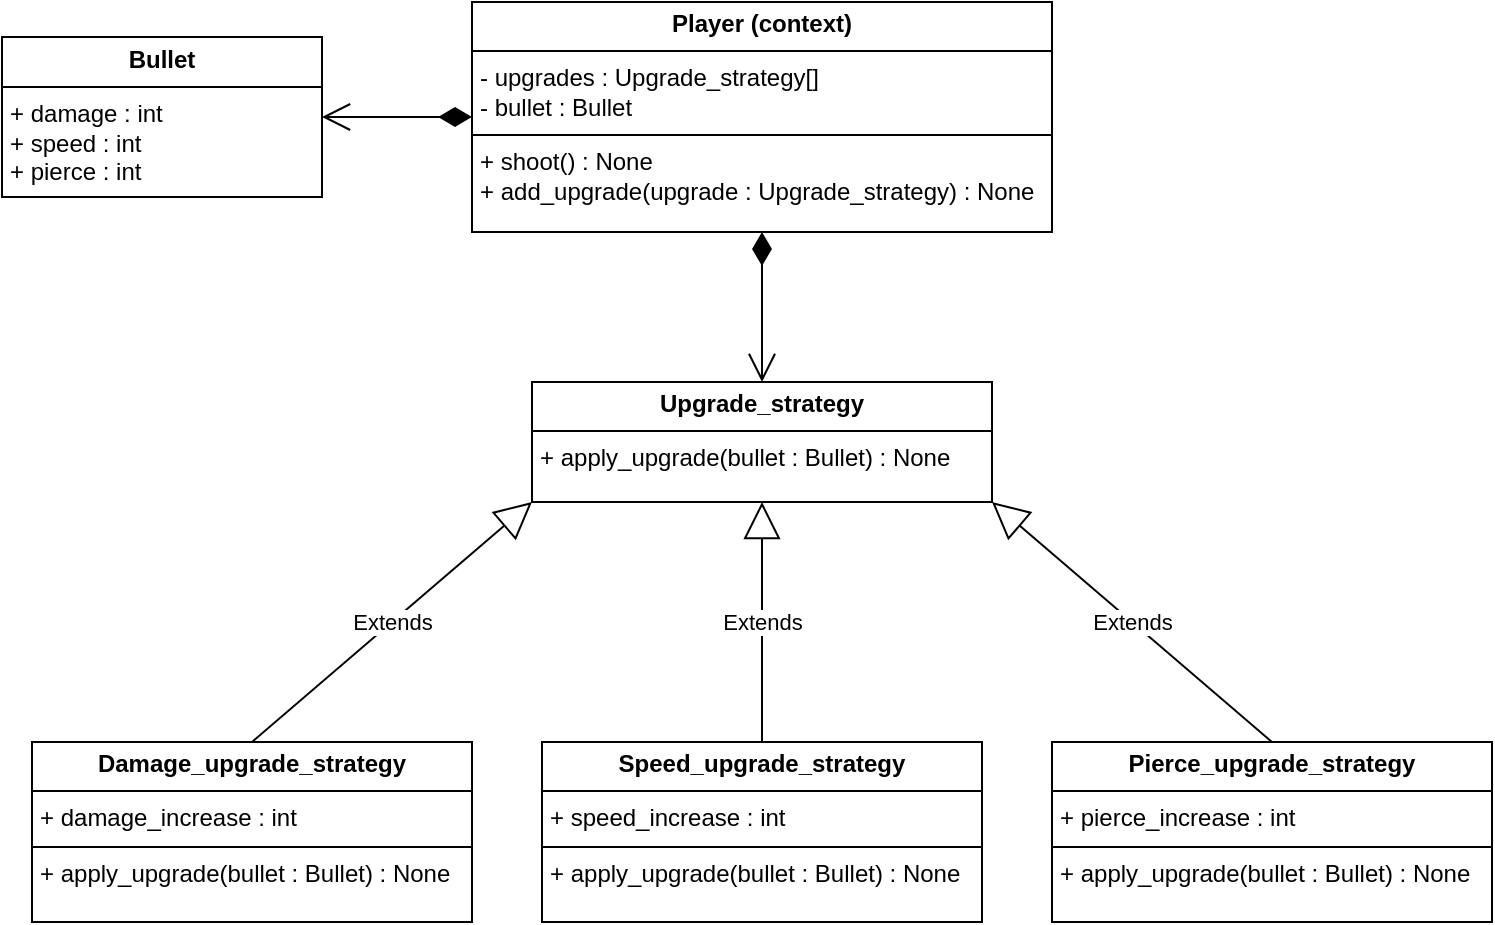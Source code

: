 <mxfile version="25.0.3">
  <diagram name="Page-1" id="G6FwRVsRsfc9s2U2608C">
    <mxGraphModel dx="1290" dy="522" grid="1" gridSize="10" guides="1" tooltips="1" connect="1" arrows="1" fold="1" page="1" pageScale="1" pageWidth="850" pageHeight="1100" math="0" shadow="0">
      <root>
        <mxCell id="0" />
        <mxCell id="1" parent="0" />
        <mxCell id="8B6VDIPxT0hWtWhfQKk4-1" value="&lt;p style=&quot;margin:0px;margin-top:4px;text-align:center;&quot;&gt;&lt;b&gt;Bullet&lt;/b&gt;&lt;/p&gt;&lt;hr size=&quot;1&quot; style=&quot;border-style:solid;&quot;&gt;&lt;p style=&quot;margin:0px;margin-left:4px;&quot;&gt;+ damage : int&lt;/p&gt;&lt;p style=&quot;margin:0px;margin-left:4px;&quot;&gt;+ speed : int&lt;/p&gt;&lt;p style=&quot;margin:0px;margin-left:4px;&quot;&gt;+ pierce : int&lt;/p&gt;" style="verticalAlign=top;align=left;overflow=fill;html=1;whiteSpace=wrap;" parent="1" vertex="1">
          <mxGeometry x="20" y="97.5" width="160" height="80" as="geometry" />
        </mxCell>
        <mxCell id="8B6VDIPxT0hWtWhfQKk4-2" value="&lt;p style=&quot;margin:0px;margin-top:4px;text-align:center;&quot;&gt;&lt;b&gt;Upgrade_strategy&lt;/b&gt;&lt;/p&gt;&lt;hr size=&quot;1&quot; style=&quot;border-style:solid;&quot;&gt;&lt;p style=&quot;margin:0px;margin-left:4px;&quot;&gt;+ apply_upgrade(bullet : Bullet) : None&lt;/p&gt;" style="verticalAlign=top;align=left;overflow=fill;html=1;whiteSpace=wrap;" parent="1" vertex="1">
          <mxGeometry x="285" y="270" width="230" height="60" as="geometry" />
        </mxCell>
        <mxCell id="8B6VDIPxT0hWtWhfQKk4-3" value="&lt;p style=&quot;margin:0px;margin-top:4px;text-align:center;&quot;&gt;&lt;b&gt;Damage_upgrade_strategy&lt;/b&gt;&lt;/p&gt;&lt;hr size=&quot;1&quot; style=&quot;border-style:solid;&quot;&gt;&lt;p style=&quot;margin:0px;margin-left:4px;&quot;&gt;+ damage_increase : int&lt;/p&gt;&lt;hr size=&quot;1&quot; style=&quot;border-style:solid;&quot;&gt;&lt;p style=&quot;margin:0px;margin-left:4px;&quot;&gt;+ apply_upgrade(bullet : Bullet) : None&lt;/p&gt;" style="verticalAlign=top;align=left;overflow=fill;html=1;whiteSpace=wrap;" parent="1" vertex="1">
          <mxGeometry x="35" y="450" width="220" height="90" as="geometry" />
        </mxCell>
        <mxCell id="8B6VDIPxT0hWtWhfQKk4-4" value="&lt;p style=&quot;margin:0px;margin-top:4px;text-align:center;&quot;&gt;&lt;b&gt;Speed_upgrade_strategy&lt;/b&gt;&lt;/p&gt;&lt;hr size=&quot;1&quot; style=&quot;border-style:solid;&quot;&gt;&lt;p style=&quot;margin:0px;margin-left:4px;&quot;&gt;+ speed_increase : int&lt;/p&gt;&lt;hr size=&quot;1&quot; style=&quot;border-style:solid;&quot;&gt;&lt;p style=&quot;margin:0px;margin-left:4px;&quot;&gt;+ apply_upgrade(bullet : Bullet) : None&lt;/p&gt;" style="verticalAlign=top;align=left;overflow=fill;html=1;whiteSpace=wrap;" parent="1" vertex="1">
          <mxGeometry x="290" y="450" width="220" height="90" as="geometry" />
        </mxCell>
        <mxCell id="8B6VDIPxT0hWtWhfQKk4-5" value="&lt;p style=&quot;margin:0px;margin-top:4px;text-align:center;&quot;&gt;&lt;b&gt;Pierce_upgrade_strategy&lt;/b&gt;&lt;/p&gt;&lt;hr size=&quot;1&quot; style=&quot;border-style:solid;&quot;&gt;&lt;p style=&quot;margin:0px;margin-left:4px;&quot;&gt;+ pierce_increase : int&lt;/p&gt;&lt;hr size=&quot;1&quot; style=&quot;border-style:solid;&quot;&gt;&lt;p style=&quot;margin:0px;margin-left:4px;&quot;&gt;+ apply_upgrade(bullet : Bullet) : None&lt;/p&gt;" style="verticalAlign=top;align=left;overflow=fill;html=1;whiteSpace=wrap;" parent="1" vertex="1">
          <mxGeometry x="545" y="450" width="220" height="90" as="geometry" />
        </mxCell>
        <mxCell id="8B6VDIPxT0hWtWhfQKk4-6" value="&lt;p style=&quot;margin:0px;margin-top:4px;text-align:center;&quot;&gt;&lt;b&gt;Player (context)&lt;/b&gt;&lt;/p&gt;&lt;hr size=&quot;1&quot; style=&quot;border-style:solid;&quot;&gt;&lt;p style=&quot;margin:0px;margin-left:4px;&quot;&gt;- upgrades : Upgrade_strategy[]&lt;/p&gt;&lt;p style=&quot;margin:0px;margin-left:4px;&quot;&gt;- bullet : Bullet&lt;/p&gt;&lt;hr style=&quot;border-style: solid;&quot; size=&quot;1&quot;&gt;&lt;p style=&quot;margin: 0px 0px 0px 4px;&quot;&gt;+ shoot() : None&lt;/p&gt;&lt;p style=&quot;margin: 0px 0px 0px 4px;&quot;&gt;+ add_upgrade(upgrade : Upgrade_strategy) : None&lt;/p&gt;" style="verticalAlign=top;align=left;overflow=fill;html=1;whiteSpace=wrap;" parent="1" vertex="1">
          <mxGeometry x="255" y="80" width="290" height="115" as="geometry" />
        </mxCell>
        <mxCell id="8B6VDIPxT0hWtWhfQKk4-7" value="" style="endArrow=open;html=1;endSize=12;startArrow=diamondThin;startSize=14;startFill=1;edgeStyle=orthogonalEdgeStyle;align=left;verticalAlign=bottom;rounded=0;exitX=0;exitY=0.5;exitDx=0;exitDy=0;entryX=1;entryY=0.5;entryDx=0;entryDy=0;" parent="1" source="8B6VDIPxT0hWtWhfQKk4-6" target="8B6VDIPxT0hWtWhfQKk4-1" edge="1">
          <mxGeometry x="-1" y="3" relative="1" as="geometry">
            <mxPoint x="190" y="220" as="sourcePoint" />
            <mxPoint x="370" y="230" as="targetPoint" />
          </mxGeometry>
        </mxCell>
        <mxCell id="8B6VDIPxT0hWtWhfQKk4-8" value="" style="endArrow=open;html=1;endSize=12;startArrow=diamondThin;startSize=14;startFill=1;edgeStyle=orthogonalEdgeStyle;align=left;verticalAlign=bottom;rounded=0;exitX=0.5;exitY=1;exitDx=0;exitDy=0;entryX=0.5;entryY=0;entryDx=0;entryDy=0;" parent="1" source="8B6VDIPxT0hWtWhfQKk4-6" target="8B6VDIPxT0hWtWhfQKk4-2" edge="1">
          <mxGeometry x="-1" y="3" relative="1" as="geometry">
            <mxPoint x="370" y="240" as="sourcePoint" />
            <mxPoint x="280" y="240" as="targetPoint" />
          </mxGeometry>
        </mxCell>
        <mxCell id="8B6VDIPxT0hWtWhfQKk4-10" value="Extends" style="endArrow=block;endSize=16;endFill=0;html=1;rounded=0;exitX=0.5;exitY=0;exitDx=0;exitDy=0;entryX=0;entryY=1;entryDx=0;entryDy=0;" parent="1" source="8B6VDIPxT0hWtWhfQKk4-3" target="8B6VDIPxT0hWtWhfQKk4-2" edge="1">
          <mxGeometry width="160" relative="1" as="geometry">
            <mxPoint x="180" y="410" as="sourcePoint" />
            <mxPoint x="340" y="410" as="targetPoint" />
          </mxGeometry>
        </mxCell>
        <mxCell id="8B6VDIPxT0hWtWhfQKk4-11" value="Extends" style="endArrow=block;endSize=16;endFill=0;html=1;rounded=0;exitX=0.5;exitY=0;exitDx=0;exitDy=0;entryX=0.5;entryY=1;entryDx=0;entryDy=0;" parent="1" source="8B6VDIPxT0hWtWhfQKk4-4" target="8B6VDIPxT0hWtWhfQKk4-2" edge="1">
          <mxGeometry width="160" relative="1" as="geometry">
            <mxPoint x="500" y="430" as="sourcePoint" />
            <mxPoint x="620" y="340" as="targetPoint" />
          </mxGeometry>
        </mxCell>
        <mxCell id="8B6VDIPxT0hWtWhfQKk4-12" value="Extends" style="endArrow=block;endSize=16;endFill=0;html=1;rounded=0;exitX=0.5;exitY=0;exitDx=0;exitDy=0;entryX=1;entryY=1;entryDx=0;entryDy=0;" parent="1" source="8B6VDIPxT0hWtWhfQKk4-5" target="8B6VDIPxT0hWtWhfQKk4-2" edge="1">
          <mxGeometry width="160" relative="1" as="geometry">
            <mxPoint x="599.5" y="430" as="sourcePoint" />
            <mxPoint x="599.5" y="340" as="targetPoint" />
          </mxGeometry>
        </mxCell>
      </root>
    </mxGraphModel>
  </diagram>
</mxfile>
